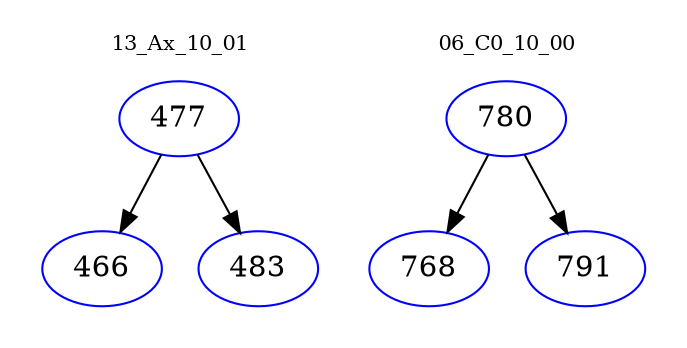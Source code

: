 digraph{
subgraph cluster_0 {
color = white
label = "13_Ax_10_01";
fontsize=10;
T0_477 [label="477", color="blue"]
T0_477 -> T0_466 [color="black"]
T0_466 [label="466", color="blue"]
T0_477 -> T0_483 [color="black"]
T0_483 [label="483", color="blue"]
}
subgraph cluster_1 {
color = white
label = "06_C0_10_00";
fontsize=10;
T1_780 [label="780", color="blue"]
T1_780 -> T1_768 [color="black"]
T1_768 [label="768", color="blue"]
T1_780 -> T1_791 [color="black"]
T1_791 [label="791", color="blue"]
}
}

